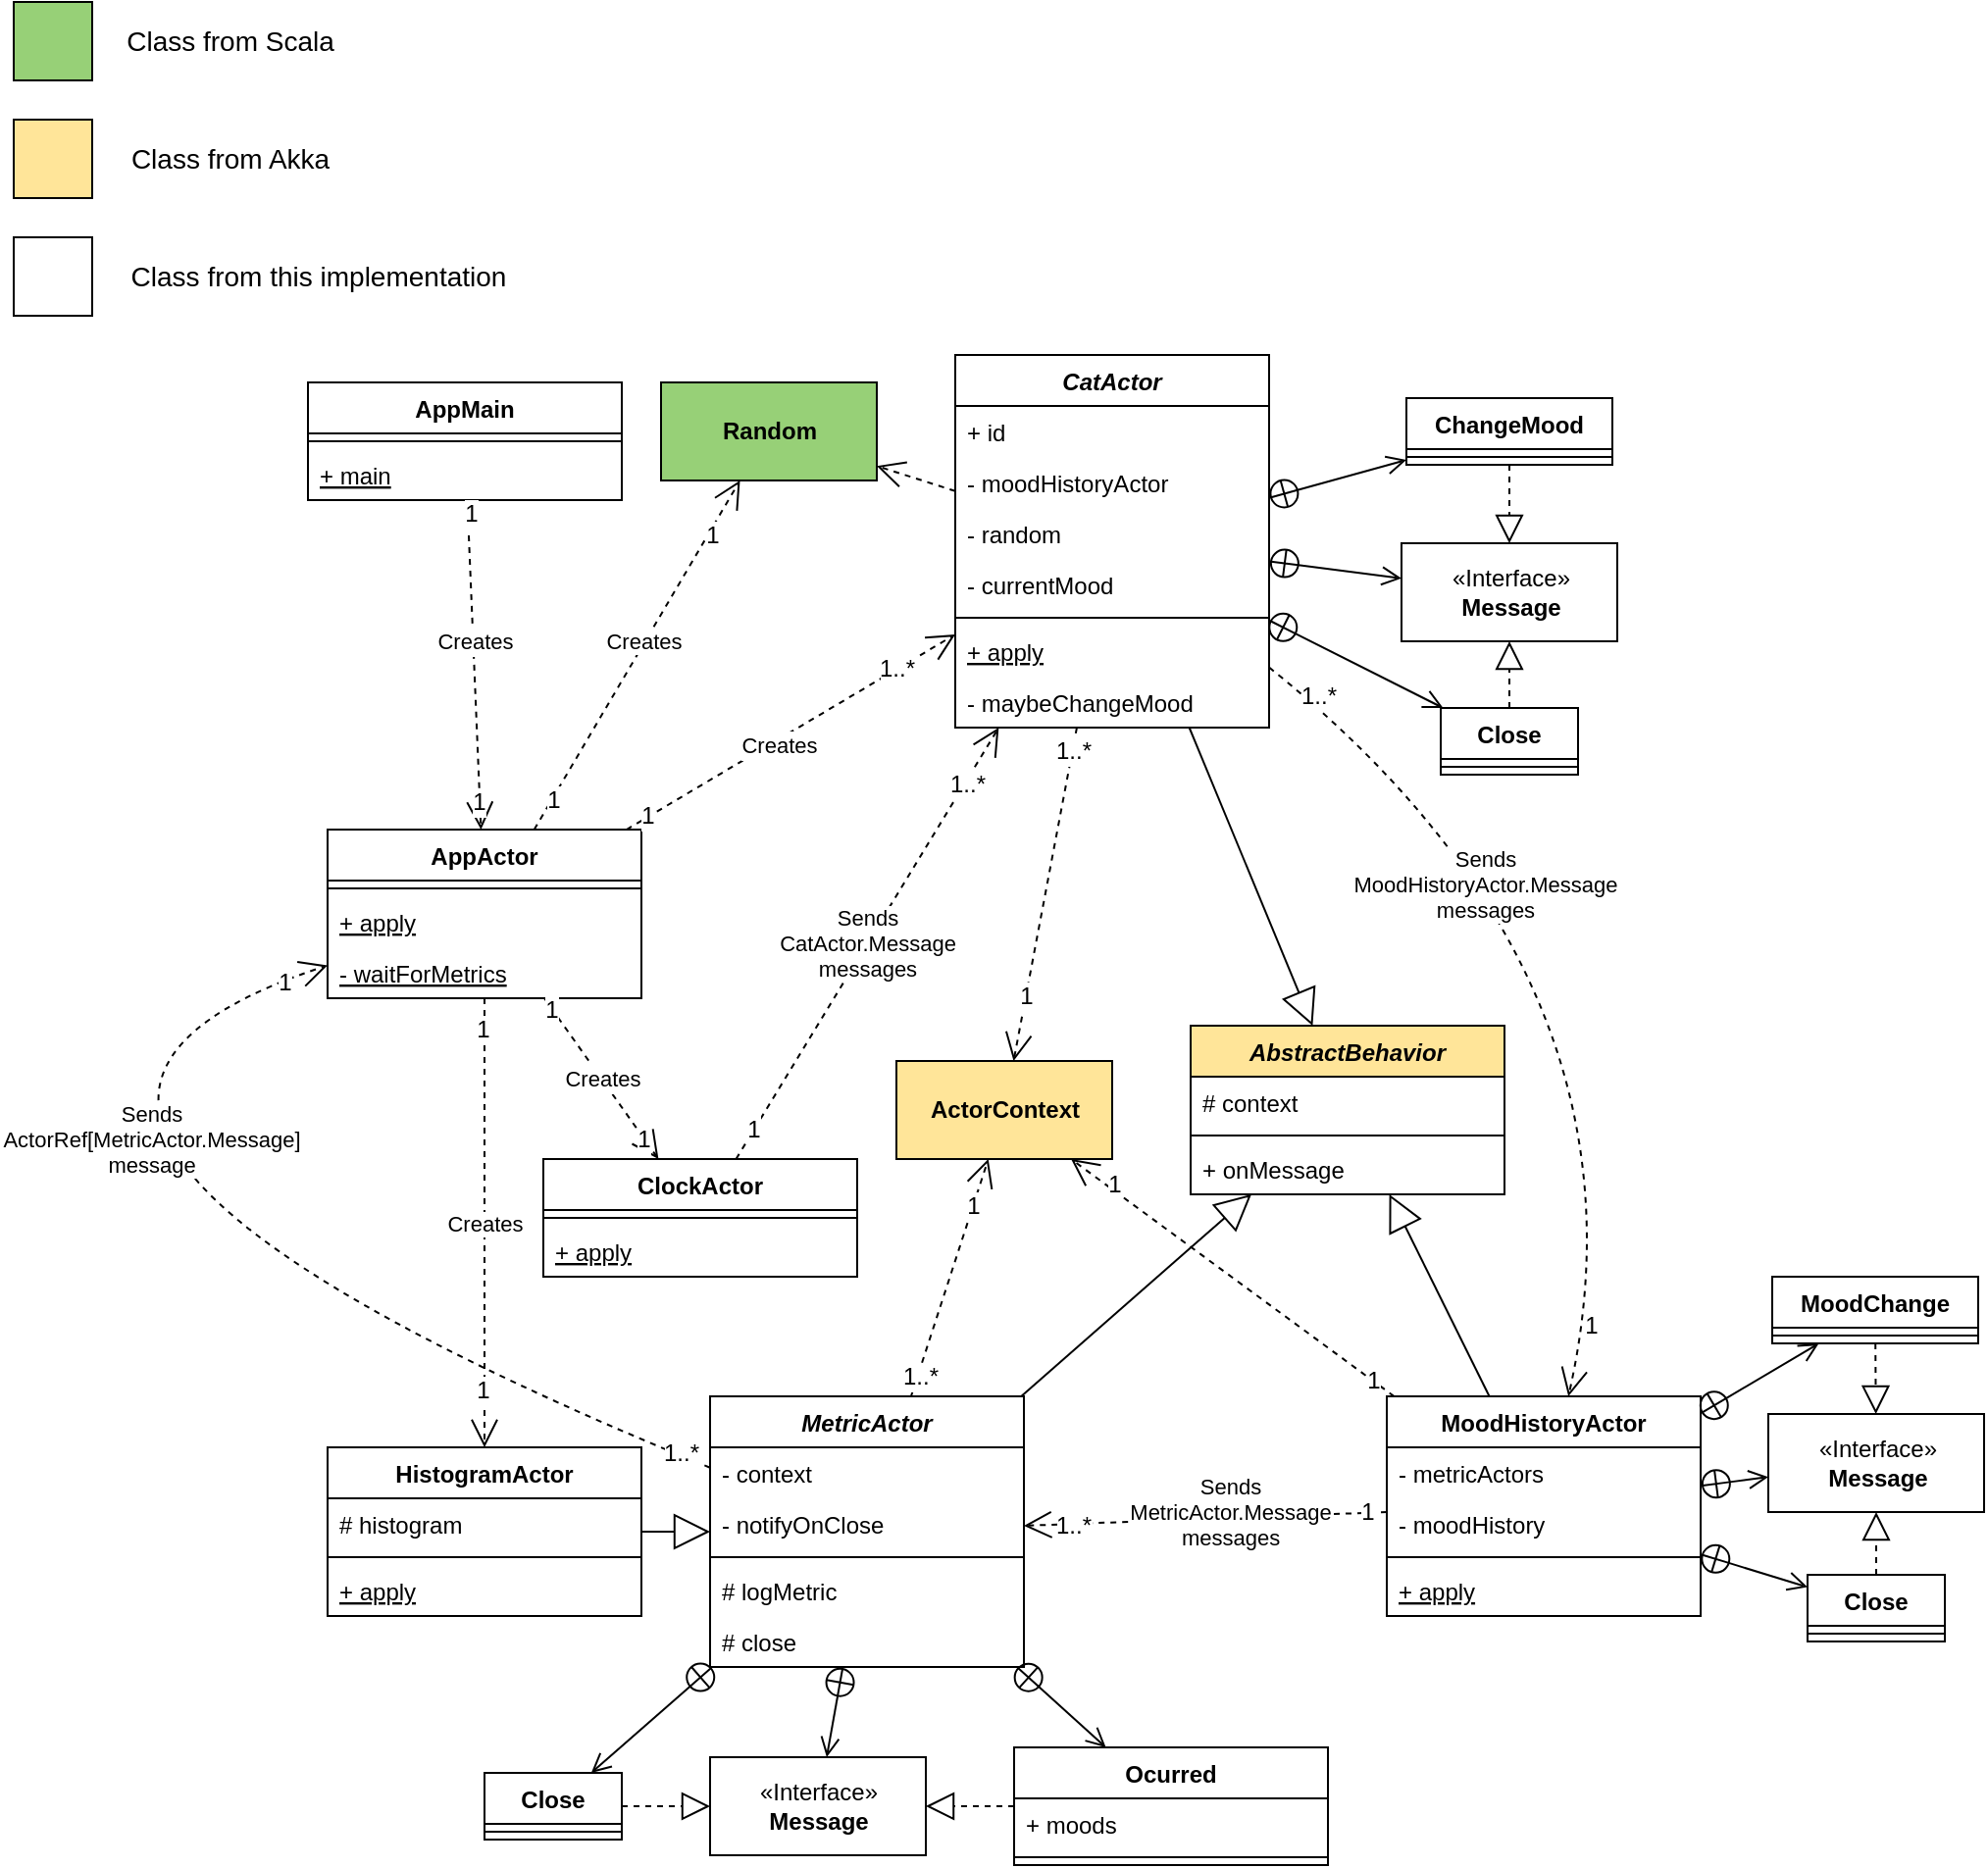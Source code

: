 <mxfile version="12.5.3" type="device"><diagram id="C5RBs43oDa-KdzZeNtuy" name="Page-1"><mxGraphModel dx="1773" dy="1743" grid="1" gridSize="10" guides="1" tooltips="1" connect="1" arrows="1" fold="1" page="1" pageScale="1" pageWidth="827" pageHeight="1169" math="0" shadow="0"><root><mxCell id="WIyWlLk6GJQsqaUBKTNV-0"/><mxCell id="WIyWlLk6GJQsqaUBKTNV-1" parent="WIyWlLk6GJQsqaUBKTNV-0"/><mxCell id="zkfFHV4jXpPFQw0GAbJ--0" value="CatActor" style="swimlane;fontStyle=3;align=center;verticalAlign=top;childLayout=stackLayout;horizontal=1;startSize=26;horizontalStack=0;resizeParent=1;resizeLast=0;collapsible=1;marginBottom=0;rounded=0;shadow=0;strokeWidth=1;" parent="WIyWlLk6GJQsqaUBKTNV-1" vertex="1"><mxGeometry x="340" y="170" width="160" height="190" as="geometry"><mxRectangle x="230" y="140" width="160" height="26" as="alternateBounds"/></mxGeometry></mxCell><mxCell id="i7nUKGju7i0cfz1AY5VL-11" value="+ id" style="text;strokeColor=none;fillColor=none;align=left;verticalAlign=top;spacingLeft=4;spacingRight=4;overflow=hidden;rotatable=0;points=[[0,0.5],[1,0.5]];portConstraint=eastwest;" vertex="1" parent="zkfFHV4jXpPFQw0GAbJ--0"><mxGeometry y="26" width="160" height="26" as="geometry"/></mxCell><mxCell id="i7nUKGju7i0cfz1AY5VL-22" value="- moodHistoryActor" style="text;strokeColor=none;fillColor=none;align=left;verticalAlign=top;spacingLeft=4;spacingRight=4;overflow=hidden;rotatable=0;points=[[0,0.5],[1,0.5]];portConstraint=eastwest;" vertex="1" parent="zkfFHV4jXpPFQw0GAbJ--0"><mxGeometry y="52" width="160" height="26" as="geometry"/></mxCell><mxCell id="i7nUKGju7i0cfz1AY5VL-19" value="- random" style="text;strokeColor=none;fillColor=none;align=left;verticalAlign=top;spacingLeft=4;spacingRight=4;overflow=hidden;rotatable=0;points=[[0,0.5],[1,0.5]];portConstraint=eastwest;" vertex="1" parent="zkfFHV4jXpPFQw0GAbJ--0"><mxGeometry y="78" width="160" height="26" as="geometry"/></mxCell><mxCell id="i7nUKGju7i0cfz1AY5VL-24" value="- currentMood" style="text;strokeColor=none;fillColor=none;align=left;verticalAlign=top;spacingLeft=4;spacingRight=4;overflow=hidden;rotatable=0;points=[[0,0.5],[1,0.5]];portConstraint=eastwest;" vertex="1" parent="zkfFHV4jXpPFQw0GAbJ--0"><mxGeometry y="104" width="160" height="26" as="geometry"/></mxCell><mxCell id="zkfFHV4jXpPFQw0GAbJ--4" value="" style="line;html=1;strokeWidth=1;align=left;verticalAlign=middle;spacingTop=-1;spacingLeft=3;spacingRight=3;rotatable=0;labelPosition=right;points=[];portConstraint=eastwest;" parent="zkfFHV4jXpPFQw0GAbJ--0" vertex="1"><mxGeometry y="130" width="160" height="8" as="geometry"/></mxCell><mxCell id="i7nUKGju7i0cfz1AY5VL-74" value="+ apply" style="text;strokeColor=none;fillColor=none;align=left;verticalAlign=top;spacingLeft=4;spacingRight=4;overflow=hidden;rotatable=0;points=[[0,0.5],[1,0.5]];portConstraint=eastwest;fontStyle=4" vertex="1" parent="zkfFHV4jXpPFQw0GAbJ--0"><mxGeometry y="138" width="160" height="26" as="geometry"/></mxCell><mxCell id="i7nUKGju7i0cfz1AY5VL-73" value="- maybeChangeMood" style="text;strokeColor=none;fillColor=none;align=left;verticalAlign=top;spacingLeft=4;spacingRight=4;overflow=hidden;rotatable=0;points=[[0,0.5],[1,0.5]];portConstraint=eastwest;" vertex="1" parent="zkfFHV4jXpPFQw0GAbJ--0"><mxGeometry y="164" width="160" height="26" as="geometry"/></mxCell><mxCell id="i7nUKGju7i0cfz1AY5VL-23" value="&lt;b&gt;Random&lt;/b&gt;" style="html=1;fillColor=#97D077;" vertex="1" parent="WIyWlLk6GJQsqaUBKTNV-1"><mxGeometry x="190" y="184" width="110" height="50" as="geometry"/></mxCell><mxCell id="i7nUKGju7i0cfz1AY5VL-26" value="" style="endArrow=open;endSize=12;dashed=1;html=1;labelPosition=center;verticalLabelPosition=middle;align=center;verticalAlign=middle;" edge="1" parent="WIyWlLk6GJQsqaUBKTNV-1" source="zkfFHV4jXpPFQw0GAbJ--0" target="i7nUKGju7i0cfz1AY5VL-23"><mxGeometry x="0.032" width="160" relative="1" as="geometry"><mxPoint x="210" y="540" as="sourcePoint"/><mxPoint x="370" y="540" as="targetPoint"/><mxPoint as="offset"/></mxGeometry></mxCell><mxCell id="i7nUKGju7i0cfz1AY5VL-43" value="" style="endArrow=open;endSize=12;dashed=1;html=1;labelPosition=center;verticalLabelPosition=bottom;align=center;verticalAlign=top;" edge="1" parent="WIyWlLk6GJQsqaUBKTNV-1" source="zkfFHV4jXpPFQw0GAbJ--0" target="i7nUKGju7i0cfz1AY5VL-160"><mxGeometry width="160" relative="1" as="geometry"><mxPoint x="470" y="460" as="sourcePoint"/><mxPoint x="354.474" y="540" as="targetPoint"/></mxGeometry></mxCell><mxCell id="i7nUKGju7i0cfz1AY5VL-44" value="1..*" style="text;html=1;align=center;verticalAlign=middle;resizable=0;points=[];labelBackgroundColor=#ffffff;labelPosition=center;verticalLabelPosition=middle;" vertex="1" connectable="0" parent="i7nUKGju7i0cfz1AY5VL-43"><mxGeometry x="-0.863" relative="1" as="geometry"><mxPoint as="offset"/></mxGeometry></mxCell><mxCell id="i7nUKGju7i0cfz1AY5VL-46" value="1" style="text;html=1;align=center;verticalAlign=middle;resizable=0;points=[];labelBackgroundColor=#ffffff;labelPosition=center;verticalLabelPosition=middle;" vertex="1" connectable="0" parent="i7nUKGju7i0cfz1AY5VL-43"><mxGeometry x="0.613" relative="1" as="geometry"><mxPoint as="offset"/></mxGeometry></mxCell><mxCell id="i7nUKGju7i0cfz1AY5VL-49" value="AppActor" style="swimlane;fontStyle=1;align=center;verticalAlign=top;childLayout=stackLayout;horizontal=1;startSize=26;horizontalStack=0;resizeParent=1;resizeParentMax=0;resizeLast=0;collapsible=1;marginBottom=0;" vertex="1" parent="WIyWlLk6GJQsqaUBKTNV-1"><mxGeometry x="20" y="412" width="160" height="86" as="geometry"/></mxCell><mxCell id="i7nUKGju7i0cfz1AY5VL-51" value="" style="line;strokeWidth=1;fillColor=none;align=left;verticalAlign=middle;spacingTop=-1;spacingLeft=3;spacingRight=3;rotatable=0;labelPosition=right;points=[];portConstraint=eastwest;" vertex="1" parent="i7nUKGju7i0cfz1AY5VL-49"><mxGeometry y="26" width="160" height="8" as="geometry"/></mxCell><mxCell id="i7nUKGju7i0cfz1AY5VL-52" value="+ apply" style="text;strokeColor=none;fillColor=none;align=left;verticalAlign=top;spacingLeft=4;spacingRight=4;overflow=hidden;rotatable=0;points=[[0,0.5],[1,0.5]];portConstraint=eastwest;fontStyle=4" vertex="1" parent="i7nUKGju7i0cfz1AY5VL-49"><mxGeometry y="34" width="160" height="26" as="geometry"/></mxCell><mxCell id="i7nUKGju7i0cfz1AY5VL-53" value="- waitForMetrics" style="text;strokeColor=none;fillColor=none;align=left;verticalAlign=top;spacingLeft=4;spacingRight=4;overflow=hidden;rotatable=0;points=[[0,0.5],[1,0.5]];portConstraint=eastwest;fontStyle=4" vertex="1" parent="i7nUKGju7i0cfz1AY5VL-49"><mxGeometry y="60" width="160" height="26" as="geometry"/></mxCell><mxCell id="i7nUKGju7i0cfz1AY5VL-54" value="AppMain" style="swimlane;fontStyle=1;align=center;verticalAlign=top;childLayout=stackLayout;horizontal=1;startSize=26;horizontalStack=0;resizeParent=1;resizeParentMax=0;resizeLast=0;collapsible=1;marginBottom=0;" vertex="1" parent="WIyWlLk6GJQsqaUBKTNV-1"><mxGeometry x="10" y="184" width="160" height="60" as="geometry"/></mxCell><mxCell id="i7nUKGju7i0cfz1AY5VL-56" value="" style="line;strokeWidth=1;fillColor=none;align=left;verticalAlign=middle;spacingTop=-1;spacingLeft=3;spacingRight=3;rotatable=0;labelPosition=right;points=[];portConstraint=eastwest;" vertex="1" parent="i7nUKGju7i0cfz1AY5VL-54"><mxGeometry y="26" width="160" height="8" as="geometry"/></mxCell><mxCell id="i7nUKGju7i0cfz1AY5VL-57" value="+ main" style="text;strokeColor=none;fillColor=none;align=left;verticalAlign=top;spacingLeft=4;spacingRight=4;overflow=hidden;rotatable=0;points=[[0,0.5],[1,0.5]];portConstraint=eastwest;fontStyle=4" vertex="1" parent="i7nUKGju7i0cfz1AY5VL-54"><mxGeometry y="34" width="160" height="26" as="geometry"/></mxCell><mxCell id="i7nUKGju7i0cfz1AY5VL-58" value="" style="endArrow=open;endSize=12;dashed=1;html=1;" edge="1" parent="WIyWlLk6GJQsqaUBKTNV-1" source="i7nUKGju7i0cfz1AY5VL-54" target="i7nUKGju7i0cfz1AY5VL-49"><mxGeometry width="160" relative="1" as="geometry"><mxPoint x="20" y="520" as="sourcePoint"/><mxPoint x="180" y="520" as="targetPoint"/></mxGeometry></mxCell><mxCell id="i7nUKGju7i0cfz1AY5VL-59" value="1" style="text;html=1;align=center;verticalAlign=middle;resizable=0;points=[];labelBackgroundColor=#ffffff;labelPosition=center;verticalLabelPosition=middle;" vertex="1" connectable="0" parent="i7nUKGju7i0cfz1AY5VL-58"><mxGeometry x="-0.914" y="1" relative="1" as="geometry"><mxPoint as="offset"/></mxGeometry></mxCell><mxCell id="i7nUKGju7i0cfz1AY5VL-60" value="1" style="text;html=1;align=center;verticalAlign=middle;resizable=0;points=[];labelBackgroundColor=#ffffff;labelPosition=center;verticalLabelPosition=middle;" vertex="1" connectable="0" parent="i7nUKGju7i0cfz1AY5VL-58"><mxGeometry x="0.828" y="-1" relative="1" as="geometry"><mxPoint as="offset"/></mxGeometry></mxCell><mxCell id="i7nUKGju7i0cfz1AY5VL-178" value="&lt;font style=&quot;font-size: 11px&quot;&gt;Creates&lt;/font&gt;" style="text;html=1;align=center;verticalAlign=middle;resizable=0;points=[];labelBackgroundColor=#ffffff;" vertex="1" connectable="0" parent="i7nUKGju7i0cfz1AY5VL-58"><mxGeometry x="-0.142" y="1" relative="1" as="geometry"><mxPoint as="offset"/></mxGeometry></mxCell><mxCell id="i7nUKGju7i0cfz1AY5VL-61" value="" style="endArrow=open;endSize=12;dashed=1;html=1;" edge="1" parent="WIyWlLk6GJQsqaUBKTNV-1" source="i7nUKGju7i0cfz1AY5VL-49" target="i7nUKGju7i0cfz1AY5VL-23"><mxGeometry width="160" relative="1" as="geometry"><mxPoint x="20" y="520" as="sourcePoint"/><mxPoint x="180" y="520" as="targetPoint"/></mxGeometry></mxCell><mxCell id="i7nUKGju7i0cfz1AY5VL-63" value="1" style="text;html=1;align=center;verticalAlign=middle;resizable=0;points=[];labelBackgroundColor=#ffffff;labelPosition=center;verticalLabelPosition=middle;" vertex="1" connectable="0" parent="i7nUKGju7i0cfz1AY5VL-61"><mxGeometry x="0.699" y="-1" relative="1" as="geometry"><mxPoint as="offset"/></mxGeometry></mxCell><mxCell id="i7nUKGju7i0cfz1AY5VL-64" value="1" style="text;html=1;align=center;verticalAlign=middle;resizable=0;points=[];labelBackgroundColor=#ffffff;" vertex="1" connectable="0" parent="i7nUKGju7i0cfz1AY5VL-61"><mxGeometry x="-0.83" y="-1" relative="1" as="geometry"><mxPoint y="-1" as="offset"/></mxGeometry></mxCell><mxCell id="i7nUKGju7i0cfz1AY5VL-179" value="Creates" style="text;html=1;align=center;verticalAlign=middle;resizable=0;points=[];labelBackgroundColor=#ffffff;fontSize=11;" vertex="1" connectable="0" parent="i7nUKGju7i0cfz1AY5VL-61"><mxGeometry x="0.069" y="2" relative="1" as="geometry"><mxPoint x="1" as="offset"/></mxGeometry></mxCell><mxCell id="i7nUKGju7i0cfz1AY5VL-66" value="" style="endArrow=open;endSize=12;dashed=1;html=1;" edge="1" parent="WIyWlLk6GJQsqaUBKTNV-1" source="i7nUKGju7i0cfz1AY5VL-49" target="zkfFHV4jXpPFQw0GAbJ--0"><mxGeometry width="160" relative="1" as="geometry"><mxPoint x="20" y="520" as="sourcePoint"/><mxPoint x="180" y="520" as="targetPoint"/></mxGeometry></mxCell><mxCell id="i7nUKGju7i0cfz1AY5VL-67" value="1" style="text;html=1;align=center;verticalAlign=middle;resizable=0;points=[];labelBackgroundColor=#ffffff;" vertex="1" connectable="0" parent="i7nUKGju7i0cfz1AY5VL-66"><mxGeometry x="-0.859" relative="1" as="geometry"><mxPoint x="-1" as="offset"/></mxGeometry></mxCell><mxCell id="i7nUKGju7i0cfz1AY5VL-68" value="1..*" style="text;html=1;align=center;verticalAlign=middle;resizable=0;points=[];labelBackgroundColor=#ffffff;" vertex="1" connectable="0" parent="i7nUKGju7i0cfz1AY5VL-66"><mxGeometry x="0.743" y="-1" relative="1" as="geometry"><mxPoint x="-9.11" y="3.93" as="offset"/></mxGeometry></mxCell><mxCell id="i7nUKGju7i0cfz1AY5VL-180" value="&lt;font style=&quot;font-size: 11px&quot;&gt;Creates&lt;/font&gt;" style="text;html=1;align=center;verticalAlign=middle;resizable=0;points=[];labelBackgroundColor=#ffffff;" vertex="1" connectable="0" parent="i7nUKGju7i0cfz1AY5VL-66"><mxGeometry x="-0.085" y="-2" relative="1" as="geometry"><mxPoint as="offset"/></mxGeometry></mxCell><mxCell id="i7nUKGju7i0cfz1AY5VL-72" value="" style="endArrow=block;endSize=16;endFill=0;html=1;" edge="1" parent="WIyWlLk6GJQsqaUBKTNV-1" source="zkfFHV4jXpPFQw0GAbJ--0" target="i7nUKGju7i0cfz1AY5VL-156"><mxGeometry width="160" relative="1" as="geometry"><mxPoint x="10" y="560" as="sourcePoint"/><mxPoint x="586.403" y="498" as="targetPoint"/></mxGeometry></mxCell><mxCell id="i7nUKGju7i0cfz1AY5VL-75" value="ChangeMood" style="swimlane;fontStyle=1;align=center;verticalAlign=top;childLayout=stackLayout;horizontal=1;startSize=26;horizontalStack=0;resizeParent=1;resizeParentMax=0;resizeLast=0;collapsible=1;marginBottom=0;" vertex="1" parent="WIyWlLk6GJQsqaUBKTNV-1"><mxGeometry x="570" y="192" width="105" height="34" as="geometry"/></mxCell><mxCell id="i7nUKGju7i0cfz1AY5VL-77" value="" style="line;strokeWidth=1;fillColor=none;align=left;verticalAlign=middle;spacingTop=-1;spacingLeft=3;spacingRight=3;rotatable=0;labelPosition=right;points=[];portConstraint=eastwest;" vertex="1" parent="i7nUKGju7i0cfz1AY5VL-75"><mxGeometry y="26" width="105" height="8" as="geometry"/></mxCell><mxCell id="i7nUKGju7i0cfz1AY5VL-80" value="Close" style="swimlane;fontStyle=1;align=center;verticalAlign=top;childLayout=stackLayout;horizontal=1;startSize=26;horizontalStack=0;resizeParent=1;resizeParentMax=0;resizeLast=0;collapsible=1;marginBottom=0;" vertex="1" parent="WIyWlLk6GJQsqaUBKTNV-1"><mxGeometry x="587.5" y="350" width="70" height="34" as="geometry"/></mxCell><mxCell id="i7nUKGju7i0cfz1AY5VL-82" value="" style="line;strokeWidth=1;fillColor=none;align=left;verticalAlign=middle;spacingTop=-1;spacingLeft=3;spacingRight=3;rotatable=0;labelPosition=right;points=[];portConstraint=eastwest;" vertex="1" parent="i7nUKGju7i0cfz1AY5VL-80"><mxGeometry y="26" width="70" height="8" as="geometry"/></mxCell><mxCell id="i7nUKGju7i0cfz1AY5VL-86" value="«Interface»&lt;br&gt;&lt;b&gt;Message&lt;/b&gt;" style="html=1;" vertex="1" parent="WIyWlLk6GJQsqaUBKTNV-1"><mxGeometry x="567.5" y="266" width="110" height="50" as="geometry"/></mxCell><mxCell id="i7nUKGju7i0cfz1AY5VL-87" value="" style="endArrow=open;startArrow=circlePlus;endFill=0;startFill=0;endSize=8;html=1;" edge="1" parent="WIyWlLk6GJQsqaUBKTNV-1" source="zkfFHV4jXpPFQw0GAbJ--0" target="i7nUKGju7i0cfz1AY5VL-86"><mxGeometry width="160" relative="1" as="geometry"><mxPoint x="20" y="570" as="sourcePoint"/><mxPoint x="620" y="260" as="targetPoint"/></mxGeometry></mxCell><mxCell id="i7nUKGju7i0cfz1AY5VL-90" value="ClockActor" style="swimlane;fontStyle=1;align=center;verticalAlign=top;childLayout=stackLayout;horizontal=1;startSize=26;horizontalStack=0;resizeParent=1;resizeParentMax=0;resizeLast=0;collapsible=1;marginBottom=0;" vertex="1" parent="WIyWlLk6GJQsqaUBKTNV-1"><mxGeometry x="130" y="580" width="160" height="60" as="geometry"/></mxCell><mxCell id="i7nUKGju7i0cfz1AY5VL-92" value="" style="line;strokeWidth=1;fillColor=none;align=left;verticalAlign=middle;spacingTop=-1;spacingLeft=3;spacingRight=3;rotatable=0;labelPosition=right;points=[];portConstraint=eastwest;" vertex="1" parent="i7nUKGju7i0cfz1AY5VL-90"><mxGeometry y="26" width="160" height="8" as="geometry"/></mxCell><mxCell id="i7nUKGju7i0cfz1AY5VL-93" value="+ apply" style="text;strokeColor=none;fillColor=none;align=left;verticalAlign=top;spacingLeft=4;spacingRight=4;overflow=hidden;rotatable=0;points=[[0,0.5],[1,0.5]];portConstraint=eastwest;fontStyle=4" vertex="1" parent="i7nUKGju7i0cfz1AY5VL-90"><mxGeometry y="34" width="160" height="26" as="geometry"/></mxCell><mxCell id="i7nUKGju7i0cfz1AY5VL-94" value="" style="endArrow=open;endSize=12;dashed=1;html=1;" edge="1" parent="WIyWlLk6GJQsqaUBKTNV-1" source="i7nUKGju7i0cfz1AY5VL-49" target="i7nUKGju7i0cfz1AY5VL-90"><mxGeometry width="160" relative="1" as="geometry"><mxPoint x="190" y="424" as="sourcePoint"/><mxPoint x="350" y="342" as="targetPoint"/></mxGeometry></mxCell><mxCell id="i7nUKGju7i0cfz1AY5VL-95" value="1" style="text;html=1;align=center;verticalAlign=middle;resizable=0;points=[];labelBackgroundColor=#ffffff;" vertex="1" connectable="0" parent="i7nUKGju7i0cfz1AY5VL-94"><mxGeometry x="-0.859" relative="1" as="geometry"><mxPoint x="-1" as="offset"/></mxGeometry></mxCell><mxCell id="i7nUKGju7i0cfz1AY5VL-96" value="1" style="text;html=1;align=center;verticalAlign=middle;resizable=0;points=[];labelBackgroundColor=#ffffff;" vertex="1" connectable="0" parent="i7nUKGju7i0cfz1AY5VL-94"><mxGeometry x="0.743" y="-1" relative="1" as="geometry"><mxPoint as="offset"/></mxGeometry></mxCell><mxCell id="i7nUKGju7i0cfz1AY5VL-181" value="&lt;font style=&quot;font-size: 11px&quot;&gt;Creates&lt;/font&gt;" style="text;html=1;align=center;verticalAlign=middle;resizable=0;points=[];labelBackgroundColor=#ffffff;" vertex="1" connectable="0" parent="i7nUKGju7i0cfz1AY5VL-94"><mxGeometry x="-0.007" relative="1" as="geometry"><mxPoint as="offset"/></mxGeometry></mxCell><mxCell id="i7nUKGju7i0cfz1AY5VL-97" value="Sends&lt;br&gt;CatActor.Message&lt;br&gt;messages" style="endArrow=open;endSize=12;dashed=1;html=1;textDirection=ltr;" edge="1" parent="WIyWlLk6GJQsqaUBKTNV-1" source="i7nUKGju7i0cfz1AY5VL-90" target="zkfFHV4jXpPFQw0GAbJ--0"><mxGeometry width="160" relative="1" as="geometry"><mxPoint x="129.657" y="508" as="sourcePoint"/><mxPoint x="176.286" y="610" as="targetPoint"/></mxGeometry></mxCell><mxCell id="i7nUKGju7i0cfz1AY5VL-98" value="1" style="text;html=1;align=center;verticalAlign=middle;resizable=0;points=[];labelBackgroundColor=#ffffff;" vertex="1" connectable="0" parent="i7nUKGju7i0cfz1AY5VL-97"><mxGeometry x="-0.859" relative="1" as="geometry"><mxPoint x="-1" as="offset"/></mxGeometry></mxCell><mxCell id="i7nUKGju7i0cfz1AY5VL-99" value="1..*" style="text;html=1;align=center;verticalAlign=middle;resizable=0;points=[];labelBackgroundColor=#ffffff;" vertex="1" connectable="0" parent="i7nUKGju7i0cfz1AY5VL-97"><mxGeometry x="0.743" y="-1" relative="1" as="geometry"><mxPoint as="offset"/></mxGeometry></mxCell><mxCell id="i7nUKGju7i0cfz1AY5VL-100" value="MoodHistoryActor" style="swimlane;fontStyle=1;align=center;verticalAlign=top;childLayout=stackLayout;horizontal=1;startSize=26;horizontalStack=0;resizeParent=1;resizeParentMax=0;resizeLast=0;collapsible=1;marginBottom=0;" vertex="1" parent="WIyWlLk6GJQsqaUBKTNV-1"><mxGeometry x="560" y="701" width="160" height="112" as="geometry"/></mxCell><mxCell id="i7nUKGju7i0cfz1AY5VL-107" value="- metricActors" style="text;strokeColor=none;fillColor=none;align=left;verticalAlign=top;spacingLeft=4;spacingRight=4;overflow=hidden;rotatable=0;points=[[0,0.5],[1,0.5]];portConstraint=eastwest;" vertex="1" parent="i7nUKGju7i0cfz1AY5VL-100"><mxGeometry y="26" width="160" height="26" as="geometry"/></mxCell><mxCell id="i7nUKGju7i0cfz1AY5VL-104" value="- moodHistory" style="text;strokeColor=none;fillColor=none;align=left;verticalAlign=top;spacingLeft=4;spacingRight=4;overflow=hidden;rotatable=0;points=[[0,0.5],[1,0.5]];portConstraint=eastwest;" vertex="1" parent="i7nUKGju7i0cfz1AY5VL-100"><mxGeometry y="52" width="160" height="26" as="geometry"/></mxCell><mxCell id="i7nUKGju7i0cfz1AY5VL-102" value="" style="line;strokeWidth=1;fillColor=none;align=left;verticalAlign=middle;spacingTop=-1;spacingLeft=3;spacingRight=3;rotatable=0;labelPosition=right;points=[];portConstraint=eastwest;" vertex="1" parent="i7nUKGju7i0cfz1AY5VL-100"><mxGeometry y="78" width="160" height="8" as="geometry"/></mxCell><mxCell id="i7nUKGju7i0cfz1AY5VL-106" value="+ apply" style="text;strokeColor=none;fillColor=none;align=left;verticalAlign=top;spacingLeft=4;spacingRight=4;overflow=hidden;rotatable=0;points=[[0,0.5],[1,0.5]];portConstraint=eastwest;fontStyle=4" vertex="1" parent="i7nUKGju7i0cfz1AY5VL-100"><mxGeometry y="86" width="160" height="26" as="geometry"/></mxCell><mxCell id="i7nUKGju7i0cfz1AY5VL-105" value="" style="endArrow=block;endSize=16;endFill=0;html=1;" edge="1" parent="WIyWlLk6GJQsqaUBKTNV-1" source="i7nUKGju7i0cfz1AY5VL-100" target="i7nUKGju7i0cfz1AY5VL-156"><mxGeometry width="160" relative="1" as="geometry"><mxPoint x="502.496" y="422" as="sourcePoint"/><mxPoint x="593.764" y="548" as="targetPoint"/></mxGeometry></mxCell><mxCell id="i7nUKGju7i0cfz1AY5VL-108" value="«Interface»&lt;br&gt;&lt;b&gt;Message&lt;/b&gt;" style="html=1;" vertex="1" parent="WIyWlLk6GJQsqaUBKTNV-1"><mxGeometry x="754.5" y="710" width="110" height="50" as="geometry"/></mxCell><mxCell id="i7nUKGju7i0cfz1AY5VL-109" value="" style="endArrow=open;startArrow=circlePlus;endFill=0;startFill=0;endSize=8;html=1;" edge="1" parent="WIyWlLk6GJQsqaUBKTNV-1" source="i7nUKGju7i0cfz1AY5VL-100" target="i7nUKGju7i0cfz1AY5VL-108"><mxGeometry width="160" relative="1" as="geometry"><mxPoint x="690" y="301" as="sourcePoint"/><mxPoint x="750" y="301" as="targetPoint"/></mxGeometry></mxCell><mxCell id="i7nUKGju7i0cfz1AY5VL-110" value="MoodChange" style="swimlane;fontStyle=1;align=center;verticalAlign=top;childLayout=stackLayout;horizontal=1;startSize=26;horizontalStack=0;resizeParent=1;resizeParentMax=0;resizeLast=0;collapsible=1;marginBottom=0;" vertex="1" parent="WIyWlLk6GJQsqaUBKTNV-1"><mxGeometry x="756.5" y="640" width="105" height="34" as="geometry"/></mxCell><mxCell id="i7nUKGju7i0cfz1AY5VL-111" value="" style="line;strokeWidth=1;fillColor=none;align=left;verticalAlign=middle;spacingTop=-1;spacingLeft=3;spacingRight=3;rotatable=0;labelPosition=right;points=[];portConstraint=eastwest;" vertex="1" parent="i7nUKGju7i0cfz1AY5VL-110"><mxGeometry y="26" width="105" height="8" as="geometry"/></mxCell><mxCell id="i7nUKGju7i0cfz1AY5VL-112" value="Close" style="swimlane;fontStyle=1;align=center;verticalAlign=top;childLayout=stackLayout;horizontal=1;startSize=26;horizontalStack=0;resizeParent=1;resizeParentMax=0;resizeLast=0;collapsible=1;marginBottom=0;" vertex="1" parent="WIyWlLk6GJQsqaUBKTNV-1"><mxGeometry x="774.5" y="792" width="70" height="34" as="geometry"/></mxCell><mxCell id="i7nUKGju7i0cfz1AY5VL-113" value="" style="line;strokeWidth=1;fillColor=none;align=left;verticalAlign=middle;spacingTop=-1;spacingLeft=3;spacingRight=3;rotatable=0;labelPosition=right;points=[];portConstraint=eastwest;" vertex="1" parent="i7nUKGju7i0cfz1AY5VL-112"><mxGeometry y="26" width="70" height="8" as="geometry"/></mxCell><mxCell id="i7nUKGju7i0cfz1AY5VL-114" value="" style="endArrow=open;startArrow=circlePlus;endFill=0;startFill=0;endSize=8;html=1;" edge="1" parent="WIyWlLk6GJQsqaUBKTNV-1" source="zkfFHV4jXpPFQw0GAbJ--0" target="i7nUKGju7i0cfz1AY5VL-75"><mxGeometry width="160" relative="1" as="geometry"><mxPoint x="510" y="261.615" as="sourcePoint"/><mxPoint x="574.219" y="230" as="targetPoint"/></mxGeometry></mxCell><mxCell id="i7nUKGju7i0cfz1AY5VL-115" value="" style="endArrow=open;startArrow=circlePlus;endFill=0;startFill=0;endSize=8;html=1;" edge="1" parent="WIyWlLk6GJQsqaUBKTNV-1" source="zkfFHV4jXpPFQw0GAbJ--0" target="i7nUKGju7i0cfz1AY5VL-80"><mxGeometry width="160" relative="1" as="geometry"><mxPoint x="520" y="271.615" as="sourcePoint"/><mxPoint x="584.219" y="240" as="targetPoint"/></mxGeometry></mxCell><mxCell id="i7nUKGju7i0cfz1AY5VL-116" value="" style="endArrow=open;startArrow=circlePlus;endFill=0;startFill=0;endSize=8;html=1;" edge="1" parent="WIyWlLk6GJQsqaUBKTNV-1" source="i7nUKGju7i0cfz1AY5VL-100" target="i7nUKGju7i0cfz1AY5VL-110"><mxGeometry width="160" relative="1" as="geometry"><mxPoint x="690" y="268.605" as="sourcePoint"/><mxPoint x="770.518" y="236" as="targetPoint"/></mxGeometry></mxCell><mxCell id="i7nUKGju7i0cfz1AY5VL-117" value="" style="endArrow=open;startArrow=circlePlus;endFill=0;startFill=0;endSize=8;html=1;" edge="1" parent="WIyWlLk6GJQsqaUBKTNV-1" source="i7nUKGju7i0cfz1AY5VL-100" target="i7nUKGju7i0cfz1AY5VL-112"><mxGeometry width="160" relative="1" as="geometry"><mxPoint x="700" y="278.605" as="sourcePoint"/><mxPoint x="780.518" y="246" as="targetPoint"/></mxGeometry></mxCell><mxCell id="i7nUKGju7i0cfz1AY5VL-121" value="Sends&lt;br&gt;MoodHistoryActor.Message&lt;br&gt;messages" style="endArrow=open;endSize=12;dashed=1;html=1;textDirection=ltr;curved=1;" edge="1" parent="WIyWlLk6GJQsqaUBKTNV-1" source="zkfFHV4jXpPFQw0GAbJ--0" target="i7nUKGju7i0cfz1AY5VL-100"><mxGeometry x="-0.344" y="-17" width="160" relative="1" as="geometry"><mxPoint x="211.239" y="610" as="sourcePoint"/><mxPoint x="350" y="414" as="targetPoint"/><Array as="points"><mxPoint x="700" y="490"/></Array><mxPoint as="offset"/></mxGeometry></mxCell><mxCell id="i7nUKGju7i0cfz1AY5VL-122" value="1..*" style="text;html=1;align=center;verticalAlign=middle;resizable=0;points=[];labelBackgroundColor=#ffffff;" vertex="1" connectable="0" parent="i7nUKGju7i0cfz1AY5VL-121"><mxGeometry x="-0.859" relative="1" as="geometry"><mxPoint x="-1" y="-6.74" as="offset"/></mxGeometry></mxCell><mxCell id="i7nUKGju7i0cfz1AY5VL-123" value="1" style="text;html=1;align=center;verticalAlign=middle;resizable=0;points=[];labelBackgroundColor=#ffffff;" vertex="1" connectable="0" parent="i7nUKGju7i0cfz1AY5VL-121"><mxGeometry x="0.743" y="-1" relative="1" as="geometry"><mxPoint x="-1" y="23.17" as="offset"/></mxGeometry></mxCell><mxCell id="i7nUKGju7i0cfz1AY5VL-124" value="" style="endArrow=open;endSize=12;dashed=1;html=1;labelPosition=center;verticalLabelPosition=bottom;align=center;verticalAlign=top;" edge="1" parent="WIyWlLk6GJQsqaUBKTNV-1" source="i7nUKGju7i0cfz1AY5VL-100" target="i7nUKGju7i0cfz1AY5VL-160"><mxGeometry width="160" relative="1" as="geometry"><mxPoint x="495.194" y="422" as="sourcePoint"/><mxPoint x="373.868" y="574" as="targetPoint"/></mxGeometry></mxCell><mxCell id="i7nUKGju7i0cfz1AY5VL-125" value="1" style="text;html=1;align=center;verticalAlign=middle;resizable=0;points=[];labelBackgroundColor=#ffffff;labelPosition=center;verticalLabelPosition=middle;" vertex="1" connectable="0" parent="i7nUKGju7i0cfz1AY5VL-124"><mxGeometry x="-0.863" relative="1" as="geometry"><mxPoint as="offset"/></mxGeometry></mxCell><mxCell id="i7nUKGju7i0cfz1AY5VL-126" value="1" style="text;html=1;align=center;verticalAlign=middle;resizable=0;points=[];labelBackgroundColor=#ffffff;labelPosition=center;verticalLabelPosition=middle;" vertex="1" connectable="0" parent="i7nUKGju7i0cfz1AY5VL-124"><mxGeometry x="0.613" relative="1" as="geometry"><mxPoint x="-10.11" y="-10.27" as="offset"/></mxGeometry></mxCell><mxCell id="i7nUKGju7i0cfz1AY5VL-127" value="MetricActor" style="swimlane;fontStyle=3;align=center;verticalAlign=top;childLayout=stackLayout;horizontal=1;startSize=26;horizontalStack=0;resizeParent=1;resizeParentMax=0;resizeLast=0;collapsible=1;marginBottom=0;" vertex="1" parent="WIyWlLk6GJQsqaUBKTNV-1"><mxGeometry x="215" y="701" width="160" height="138" as="geometry"/></mxCell><mxCell id="i7nUKGju7i0cfz1AY5VL-128" value="- context" style="text;strokeColor=none;fillColor=none;align=left;verticalAlign=top;spacingLeft=4;spacingRight=4;overflow=hidden;rotatable=0;points=[[0,0.5],[1,0.5]];portConstraint=eastwest;" vertex="1" parent="i7nUKGju7i0cfz1AY5VL-127"><mxGeometry y="26" width="160" height="26" as="geometry"/></mxCell><mxCell id="i7nUKGju7i0cfz1AY5VL-131" value="- notifyOnClose" style="text;strokeColor=none;fillColor=none;align=left;verticalAlign=top;spacingLeft=4;spacingRight=4;overflow=hidden;rotatable=0;points=[[0,0.5],[1,0.5]];portConstraint=eastwest;" vertex="1" parent="i7nUKGju7i0cfz1AY5VL-127"><mxGeometry y="52" width="160" height="26" as="geometry"/></mxCell><mxCell id="i7nUKGju7i0cfz1AY5VL-129" value="" style="line;strokeWidth=1;fillColor=none;align=left;verticalAlign=middle;spacingTop=-1;spacingLeft=3;spacingRight=3;rotatable=0;labelPosition=right;points=[];portConstraint=eastwest;" vertex="1" parent="i7nUKGju7i0cfz1AY5VL-127"><mxGeometry y="78" width="160" height="8" as="geometry"/></mxCell><mxCell id="i7nUKGju7i0cfz1AY5VL-130" value="# logMetric" style="text;strokeColor=none;fillColor=none;align=left;verticalAlign=top;spacingLeft=4;spacingRight=4;overflow=hidden;rotatable=0;points=[[0,0.5],[1,0.5]];portConstraint=eastwest;" vertex="1" parent="i7nUKGju7i0cfz1AY5VL-127"><mxGeometry y="86" width="160" height="26" as="geometry"/></mxCell><mxCell id="i7nUKGju7i0cfz1AY5VL-132" value="# close" style="text;strokeColor=none;fillColor=none;align=left;verticalAlign=top;spacingLeft=4;spacingRight=4;overflow=hidden;rotatable=0;points=[[0,0.5],[1,0.5]];portConstraint=eastwest;" vertex="1" parent="i7nUKGju7i0cfz1AY5VL-127"><mxGeometry y="112" width="160" height="26" as="geometry"/></mxCell><mxCell id="i7nUKGju7i0cfz1AY5VL-133" value="«Interface»&lt;br&gt;&lt;b&gt;Message&lt;/b&gt;" style="html=1;" vertex="1" parent="WIyWlLk6GJQsqaUBKTNV-1"><mxGeometry x="215" y="885" width="110" height="50" as="geometry"/></mxCell><mxCell id="i7nUKGju7i0cfz1AY5VL-134" value="Ocurred" style="swimlane;fontStyle=1;align=center;verticalAlign=top;childLayout=stackLayout;horizontal=1;startSize=26;horizontalStack=0;resizeParent=1;resizeParentMax=0;resizeLast=0;collapsible=1;marginBottom=0;" vertex="1" parent="WIyWlLk6GJQsqaUBKTNV-1"><mxGeometry x="370" y="880" width="160" height="60" as="geometry"/></mxCell><mxCell id="i7nUKGju7i0cfz1AY5VL-135" value="+ moods" style="text;strokeColor=none;fillColor=none;align=left;verticalAlign=top;spacingLeft=4;spacingRight=4;overflow=hidden;rotatable=0;points=[[0,0.5],[1,0.5]];portConstraint=eastwest;" vertex="1" parent="i7nUKGju7i0cfz1AY5VL-134"><mxGeometry y="26" width="160" height="26" as="geometry"/></mxCell><mxCell id="i7nUKGju7i0cfz1AY5VL-136" value="" style="line;strokeWidth=1;fillColor=none;align=left;verticalAlign=middle;spacingTop=-1;spacingLeft=3;spacingRight=3;rotatable=0;labelPosition=right;points=[];portConstraint=eastwest;" vertex="1" parent="i7nUKGju7i0cfz1AY5VL-134"><mxGeometry y="52" width="160" height="8" as="geometry"/></mxCell><mxCell id="i7nUKGju7i0cfz1AY5VL-138" value="Close" style="swimlane;fontStyle=1;align=center;verticalAlign=top;childLayout=stackLayout;horizontal=1;startSize=26;horizontalStack=0;resizeParent=1;resizeParentMax=0;resizeLast=0;collapsible=1;marginBottom=0;" vertex="1" parent="WIyWlLk6GJQsqaUBKTNV-1"><mxGeometry x="100" y="893" width="70" height="34" as="geometry"/></mxCell><mxCell id="i7nUKGju7i0cfz1AY5VL-139" value="" style="line;strokeWidth=1;fillColor=none;align=left;verticalAlign=middle;spacingTop=-1;spacingLeft=3;spacingRight=3;rotatable=0;labelPosition=right;points=[];portConstraint=eastwest;" vertex="1" parent="i7nUKGju7i0cfz1AY5VL-138"><mxGeometry y="26" width="70" height="8" as="geometry"/></mxCell><mxCell id="i7nUKGju7i0cfz1AY5VL-140" value="" style="endArrow=open;startArrow=circlePlus;endFill=0;startFill=0;endSize=8;html=1;" edge="1" parent="WIyWlLk6GJQsqaUBKTNV-1" source="i7nUKGju7i0cfz1AY5VL-127" target="i7nUKGju7i0cfz1AY5VL-133"><mxGeometry width="160" relative="1" as="geometry"><mxPoint x="725.5" y="655.333" as="sourcePoint"/><mxPoint x="789.5" y="634" as="targetPoint"/></mxGeometry></mxCell><mxCell id="i7nUKGju7i0cfz1AY5VL-141" value="" style="endArrow=open;startArrow=circlePlus;endFill=0;startFill=0;endSize=8;html=1;" edge="1" parent="WIyWlLk6GJQsqaUBKTNV-1" source="i7nUKGju7i0cfz1AY5VL-127" target="i7nUKGju7i0cfz1AY5VL-138"><mxGeometry width="160" relative="1" as="geometry"><mxPoint x="300" y="888" as="sourcePoint"/><mxPoint x="300" y="940" as="targetPoint"/></mxGeometry></mxCell><mxCell id="i7nUKGju7i0cfz1AY5VL-142" value="" style="endArrow=open;startArrow=circlePlus;endFill=0;startFill=0;endSize=8;html=1;" edge="1" parent="WIyWlLk6GJQsqaUBKTNV-1" source="i7nUKGju7i0cfz1AY5VL-127" target="i7nUKGju7i0cfz1AY5VL-134"><mxGeometry width="160" relative="1" as="geometry"><mxPoint x="310" y="898" as="sourcePoint"/><mxPoint x="310" y="950" as="targetPoint"/></mxGeometry></mxCell><mxCell id="i7nUKGju7i0cfz1AY5VL-147" value="HistogramActor" style="swimlane;fontStyle=1;align=center;verticalAlign=top;childLayout=stackLayout;horizontal=1;startSize=26;horizontalStack=0;resizeParent=1;resizeParentMax=0;resizeLast=0;collapsible=1;marginBottom=0;" vertex="1" parent="WIyWlLk6GJQsqaUBKTNV-1"><mxGeometry x="20" y="727" width="160" height="86" as="geometry"/></mxCell><mxCell id="i7nUKGju7i0cfz1AY5VL-148" value="# histogram" style="text;strokeColor=none;fillColor=none;align=left;verticalAlign=top;spacingLeft=4;spacingRight=4;overflow=hidden;rotatable=0;points=[[0,0.5],[1,0.5]];portConstraint=eastwest;" vertex="1" parent="i7nUKGju7i0cfz1AY5VL-147"><mxGeometry y="26" width="160" height="26" as="geometry"/></mxCell><mxCell id="i7nUKGju7i0cfz1AY5VL-149" value="" style="line;strokeWidth=1;fillColor=none;align=left;verticalAlign=middle;spacingTop=-1;spacingLeft=3;spacingRight=3;rotatable=0;labelPosition=right;points=[];portConstraint=eastwest;" vertex="1" parent="i7nUKGju7i0cfz1AY5VL-147"><mxGeometry y="52" width="160" height="8" as="geometry"/></mxCell><mxCell id="i7nUKGju7i0cfz1AY5VL-150" value="+ apply" style="text;strokeColor=none;fillColor=none;align=left;verticalAlign=top;spacingLeft=4;spacingRight=4;overflow=hidden;rotatable=0;points=[[0,0.5],[1,0.5]];portConstraint=eastwest;fontStyle=4" vertex="1" parent="i7nUKGju7i0cfz1AY5VL-147"><mxGeometry y="60" width="160" height="26" as="geometry"/></mxCell><mxCell id="i7nUKGju7i0cfz1AY5VL-156" value="AbstractBehavior" style="swimlane;fontStyle=3;align=center;verticalAlign=top;childLayout=stackLayout;horizontal=1;startSize=26;horizontalStack=0;resizeParent=1;resizeParentMax=0;resizeLast=0;collapsible=1;marginBottom=0;fillColor=#FFE599;" vertex="1" parent="WIyWlLk6GJQsqaUBKTNV-1"><mxGeometry x="460" y="512" width="160" height="86" as="geometry"/></mxCell><mxCell id="i7nUKGju7i0cfz1AY5VL-157" value="# context" style="text;strokeColor=none;fillColor=none;align=left;verticalAlign=top;spacingLeft=4;spacingRight=4;overflow=hidden;rotatable=0;points=[[0,0.5],[1,0.5]];portConstraint=eastwest;" vertex="1" parent="i7nUKGju7i0cfz1AY5VL-156"><mxGeometry y="26" width="160" height="26" as="geometry"/></mxCell><mxCell id="i7nUKGju7i0cfz1AY5VL-158" value="" style="line;strokeWidth=1;fillColor=none;align=left;verticalAlign=middle;spacingTop=-1;spacingLeft=3;spacingRight=3;rotatable=0;labelPosition=right;points=[];portConstraint=eastwest;" vertex="1" parent="i7nUKGju7i0cfz1AY5VL-156"><mxGeometry y="52" width="160" height="8" as="geometry"/></mxCell><mxCell id="i7nUKGju7i0cfz1AY5VL-159" value="+ onMessage" style="text;strokeColor=none;fillColor=none;align=left;verticalAlign=top;spacingLeft=4;spacingRight=4;overflow=hidden;rotatable=0;points=[[0,0.5],[1,0.5]];portConstraint=eastwest;" vertex="1" parent="i7nUKGju7i0cfz1AY5VL-156"><mxGeometry y="60" width="160" height="26" as="geometry"/></mxCell><mxCell id="i7nUKGju7i0cfz1AY5VL-160" value="&lt;b&gt;ActorContext&lt;/b&gt;" style="html=1;fillColor=#FFE599;" vertex="1" parent="WIyWlLk6GJQsqaUBKTNV-1"><mxGeometry x="310" y="530" width="110" height="50" as="geometry"/></mxCell><mxCell id="i7nUKGju7i0cfz1AY5VL-161" value="" style="endArrow=block;endSize=16;endFill=0;html=1;" edge="1" parent="WIyWlLk6GJQsqaUBKTNV-1" source="i7nUKGju7i0cfz1AY5VL-127" target="i7nUKGju7i0cfz1AY5VL-156"><mxGeometry width="160" relative="1" as="geometry"><mxPoint x="588.545" y="610" as="sourcePoint"/><mxPoint x="622.184" y="558" as="targetPoint"/></mxGeometry></mxCell><mxCell id="i7nUKGju7i0cfz1AY5VL-162" value="" style="endArrow=open;endSize=12;dashed=1;html=1;labelPosition=center;verticalLabelPosition=bottom;align=center;verticalAlign=top;" edge="1" parent="WIyWlLk6GJQsqaUBKTNV-1" source="i7nUKGju7i0cfz1AY5VL-127" target="i7nUKGju7i0cfz1AY5VL-160"><mxGeometry width="160" relative="1" as="geometry"><mxPoint x="546.054" y="711" as="sourcePoint"/><mxPoint x="396.002" y="590" as="targetPoint"/></mxGeometry></mxCell><mxCell id="i7nUKGju7i0cfz1AY5VL-163" value="1..*" style="text;html=1;align=center;verticalAlign=middle;resizable=0;points=[];labelBackgroundColor=#ffffff;labelPosition=center;verticalLabelPosition=middle;" vertex="1" connectable="0" parent="i7nUKGju7i0cfz1AY5VL-162"><mxGeometry x="-0.863" relative="1" as="geometry"><mxPoint x="2" y="-2" as="offset"/></mxGeometry></mxCell><mxCell id="i7nUKGju7i0cfz1AY5VL-164" value="1" style="text;html=1;align=center;verticalAlign=middle;resizable=0;points=[];labelBackgroundColor=#ffffff;labelPosition=center;verticalLabelPosition=middle;" vertex="1" connectable="0" parent="i7nUKGju7i0cfz1AY5VL-162"><mxGeometry x="0.613" relative="1" as="geometry"><mxPoint as="offset"/></mxGeometry></mxCell><mxCell id="i7nUKGju7i0cfz1AY5VL-165" value="Creates" style="endArrow=open;endSize=12;dashed=1;html=1;" edge="1" parent="WIyWlLk6GJQsqaUBKTNV-1" source="i7nUKGju7i0cfz1AY5VL-49" target="i7nUKGju7i0cfz1AY5VL-147"><mxGeometry width="160" relative="1" as="geometry"><mxPoint x="129.657" y="508" as="sourcePoint"/><mxPoint x="176.286" y="610" as="targetPoint"/></mxGeometry></mxCell><mxCell id="i7nUKGju7i0cfz1AY5VL-166" value="1" style="text;html=1;align=center;verticalAlign=middle;resizable=0;points=[];labelBackgroundColor=#ffffff;" vertex="1" connectable="0" parent="i7nUKGju7i0cfz1AY5VL-165"><mxGeometry x="-0.859" relative="1" as="geometry"><mxPoint x="-1" as="offset"/></mxGeometry></mxCell><mxCell id="i7nUKGju7i0cfz1AY5VL-167" value="1" style="text;html=1;align=center;verticalAlign=middle;resizable=0;points=[];labelBackgroundColor=#ffffff;" vertex="1" connectable="0" parent="i7nUKGju7i0cfz1AY5VL-165"><mxGeometry x="0.743" y="-1" relative="1" as="geometry"><mxPoint as="offset"/></mxGeometry></mxCell><mxCell id="i7nUKGju7i0cfz1AY5VL-168" value="" style="endArrow=block;endSize=16;endFill=0;html=1;" edge="1" parent="WIyWlLk6GJQsqaUBKTNV-1" source="i7nUKGju7i0cfz1AY5VL-147" target="i7nUKGju7i0cfz1AY5VL-127"><mxGeometry width="160" relative="1" as="geometry"><mxPoint x="420" y="719.871" as="sourcePoint"/><mxPoint x="592.79" y="590" as="targetPoint"/></mxGeometry></mxCell><mxCell id="i7nUKGju7i0cfz1AY5VL-169" value="" style="endArrow=block;dashed=1;endFill=0;endSize=12;html=1;" edge="1" parent="WIyWlLk6GJQsqaUBKTNV-1" source="i7nUKGju7i0cfz1AY5VL-138" target="i7nUKGju7i0cfz1AY5VL-133"><mxGeometry width="160" relative="1" as="geometry"><mxPoint x="-10" y="965" as="sourcePoint"/><mxPoint x="150" y="965" as="targetPoint"/></mxGeometry></mxCell><mxCell id="i7nUKGju7i0cfz1AY5VL-170" value="" style="endArrow=block;dashed=1;endFill=0;endSize=12;html=1;" edge="1" parent="WIyWlLk6GJQsqaUBKTNV-1" source="i7nUKGju7i0cfz1AY5VL-134" target="i7nUKGju7i0cfz1AY5VL-133"><mxGeometry width="160" relative="1" as="geometry"><mxPoint x="180" y="920" as="sourcePoint"/><mxPoint x="215" y="920" as="targetPoint"/></mxGeometry></mxCell><mxCell id="i7nUKGju7i0cfz1AY5VL-171" value="" style="endArrow=block;dashed=1;endFill=0;endSize=12;html=1;" edge="1" parent="WIyWlLk6GJQsqaUBKTNV-1" source="i7nUKGju7i0cfz1AY5VL-75" target="i7nUKGju7i0cfz1AY5VL-86"><mxGeometry width="160" relative="1" as="geometry"><mxPoint x="802.5" y="450" as="sourcePoint"/><mxPoint x="640" y="440" as="targetPoint"/></mxGeometry></mxCell><mxCell id="i7nUKGju7i0cfz1AY5VL-172" value="" style="endArrow=block;dashed=1;endFill=0;endSize=12;html=1;" edge="1" parent="WIyWlLk6GJQsqaUBKTNV-1" source="i7nUKGju7i0cfz1AY5VL-112" target="i7nUKGju7i0cfz1AY5VL-108"><mxGeometry width="160" relative="1" as="geometry"><mxPoint x="794.5" y="900" as="sourcePoint"/><mxPoint x="632" y="890" as="targetPoint"/></mxGeometry></mxCell><mxCell id="i7nUKGju7i0cfz1AY5VL-173" value="" style="endArrow=block;dashed=1;endFill=0;endSize=12;html=1;" edge="1" parent="WIyWlLk6GJQsqaUBKTNV-1" source="i7nUKGju7i0cfz1AY5VL-110" target="i7nUKGju7i0cfz1AY5VL-108"><mxGeometry width="160" relative="1" as="geometry"><mxPoint x="794.5" y="900" as="sourcePoint"/><mxPoint x="632" y="890" as="targetPoint"/></mxGeometry></mxCell><mxCell id="i7nUKGju7i0cfz1AY5VL-174" value="" style="endArrow=block;dashed=1;endFill=0;endSize=12;html=1;" edge="1" parent="WIyWlLk6GJQsqaUBKTNV-1" source="i7nUKGju7i0cfz1AY5VL-80" target="i7nUKGju7i0cfz1AY5VL-86"><mxGeometry width="160" relative="1" as="geometry"><mxPoint x="812.5" y="460" as="sourcePoint"/><mxPoint x="650" y="450" as="targetPoint"/></mxGeometry></mxCell><mxCell id="i7nUKGju7i0cfz1AY5VL-175" value="Sends&lt;br&gt;MetricActor.Message&lt;br&gt;messages" style="endArrow=open;endSize=12;dashed=1;html=1;" edge="1" parent="WIyWlLk6GJQsqaUBKTNV-1" source="i7nUKGju7i0cfz1AY5VL-100" target="i7nUKGju7i0cfz1AY5VL-127"><mxGeometry x="-0.136" y="-3" width="160" relative="1" as="geometry"><mxPoint x="20" y="960" as="sourcePoint"/><mxPoint x="180" y="960" as="targetPoint"/><mxPoint as="offset"/></mxGeometry></mxCell><mxCell id="i7nUKGju7i0cfz1AY5VL-176" value="1" style="text;html=1;align=center;verticalAlign=middle;resizable=0;points=[];labelBackgroundColor=#ffffff;" vertex="1" connectable="0" parent="i7nUKGju7i0cfz1AY5VL-175"><mxGeometry x="-0.892" y="1" relative="1" as="geometry"><mxPoint y="-2" as="offset"/></mxGeometry></mxCell><mxCell id="i7nUKGju7i0cfz1AY5VL-177" value="1..*" style="text;html=1;align=center;verticalAlign=middle;resizable=0;points=[];labelBackgroundColor=#ffffff;" vertex="1" connectable="0" parent="i7nUKGju7i0cfz1AY5VL-175"><mxGeometry x="0.795" y="1" relative="1" as="geometry"><mxPoint x="5.84" y="-1" as="offset"/></mxGeometry></mxCell><mxCell id="i7nUKGju7i0cfz1AY5VL-182" value="" style="rounded=0;whiteSpace=wrap;html=1;fillColor=#FFE599;fontSize=11;" vertex="1" parent="WIyWlLk6GJQsqaUBKTNV-1"><mxGeometry x="-140" y="50" width="40" height="40" as="geometry"/></mxCell><mxCell id="i7nUKGju7i0cfz1AY5VL-183" value="Class from Akka" style="text;html=1;align=center;verticalAlign=middle;resizable=0;points=[];autosize=1;fontSize=14;" vertex="1" parent="WIyWlLk6GJQsqaUBKTNV-1"><mxGeometry x="-90" y="60" width="120" height="20" as="geometry"/></mxCell><mxCell id="i7nUKGju7i0cfz1AY5VL-184" value="" style="rounded=0;whiteSpace=wrap;html=1;fillColor=#FFFFFF;fontSize=14;" vertex="1" parent="WIyWlLk6GJQsqaUBKTNV-1"><mxGeometry x="-140" y="110" width="40" height="40" as="geometry"/></mxCell><mxCell id="i7nUKGju7i0cfz1AY5VL-185" value="Class from this implementation" style="text;html=1;align=center;verticalAlign=middle;resizable=0;points=[];autosize=1;fontSize=14;" vertex="1" parent="WIyWlLk6GJQsqaUBKTNV-1"><mxGeometry x="-90" y="120" width="210" height="20" as="geometry"/></mxCell><mxCell id="i7nUKGju7i0cfz1AY5VL-187" value="" style="rounded=0;whiteSpace=wrap;html=1;fillColor=#97D077;fontSize=14;" vertex="1" parent="WIyWlLk6GJQsqaUBKTNV-1"><mxGeometry x="-140" y="-10" width="40" height="40" as="geometry"/></mxCell><mxCell id="i7nUKGju7i0cfz1AY5VL-188" value="Class from Scala" style="text;html=1;align=center;verticalAlign=middle;resizable=0;points=[];autosize=1;fontSize=14;" vertex="1" parent="WIyWlLk6GJQsqaUBKTNV-1"><mxGeometry x="-90" width="120" height="20" as="geometry"/></mxCell><mxCell id="i7nUKGju7i0cfz1AY5VL-189" value="Sends&lt;br&gt;ActorRef[MetricActor.Message]&lt;br&gt;message" style="endArrow=open;endSize=12;dashed=1;html=1;curved=1;" edge="1" parent="WIyWlLk6GJQsqaUBKTNV-1" source="i7nUKGju7i0cfz1AY5VL-127" target="i7nUKGju7i0cfz1AY5VL-49"><mxGeometry x="-0.094" y="-47" width="160" relative="1" as="geometry"><mxPoint x="110" y="508" as="sourcePoint"/><mxPoint x="110" y="737" as="targetPoint"/><Array as="points"><mxPoint x="-220" y="560"/></Array><mxPoint as="offset"/></mxGeometry></mxCell><mxCell id="i7nUKGju7i0cfz1AY5VL-190" value="1..*" style="text;html=1;align=center;verticalAlign=middle;resizable=0;points=[];labelBackgroundColor=#ffffff;" vertex="1" connectable="0" parent="i7nUKGju7i0cfz1AY5VL-189"><mxGeometry x="-0.859" relative="1" as="geometry"><mxPoint x="32.22" y="11.88" as="offset"/></mxGeometry></mxCell><mxCell id="i7nUKGju7i0cfz1AY5VL-191" value="1" style="text;html=1;align=center;verticalAlign=middle;resizable=0;points=[];labelBackgroundColor=#ffffff;" vertex="1" connectable="0" parent="i7nUKGju7i0cfz1AY5VL-189"><mxGeometry x="0.743" y="-1" relative="1" as="geometry"><mxPoint x="65.45" y="-21" as="offset"/></mxGeometry></mxCell></root></mxGraphModel></diagram></mxfile>